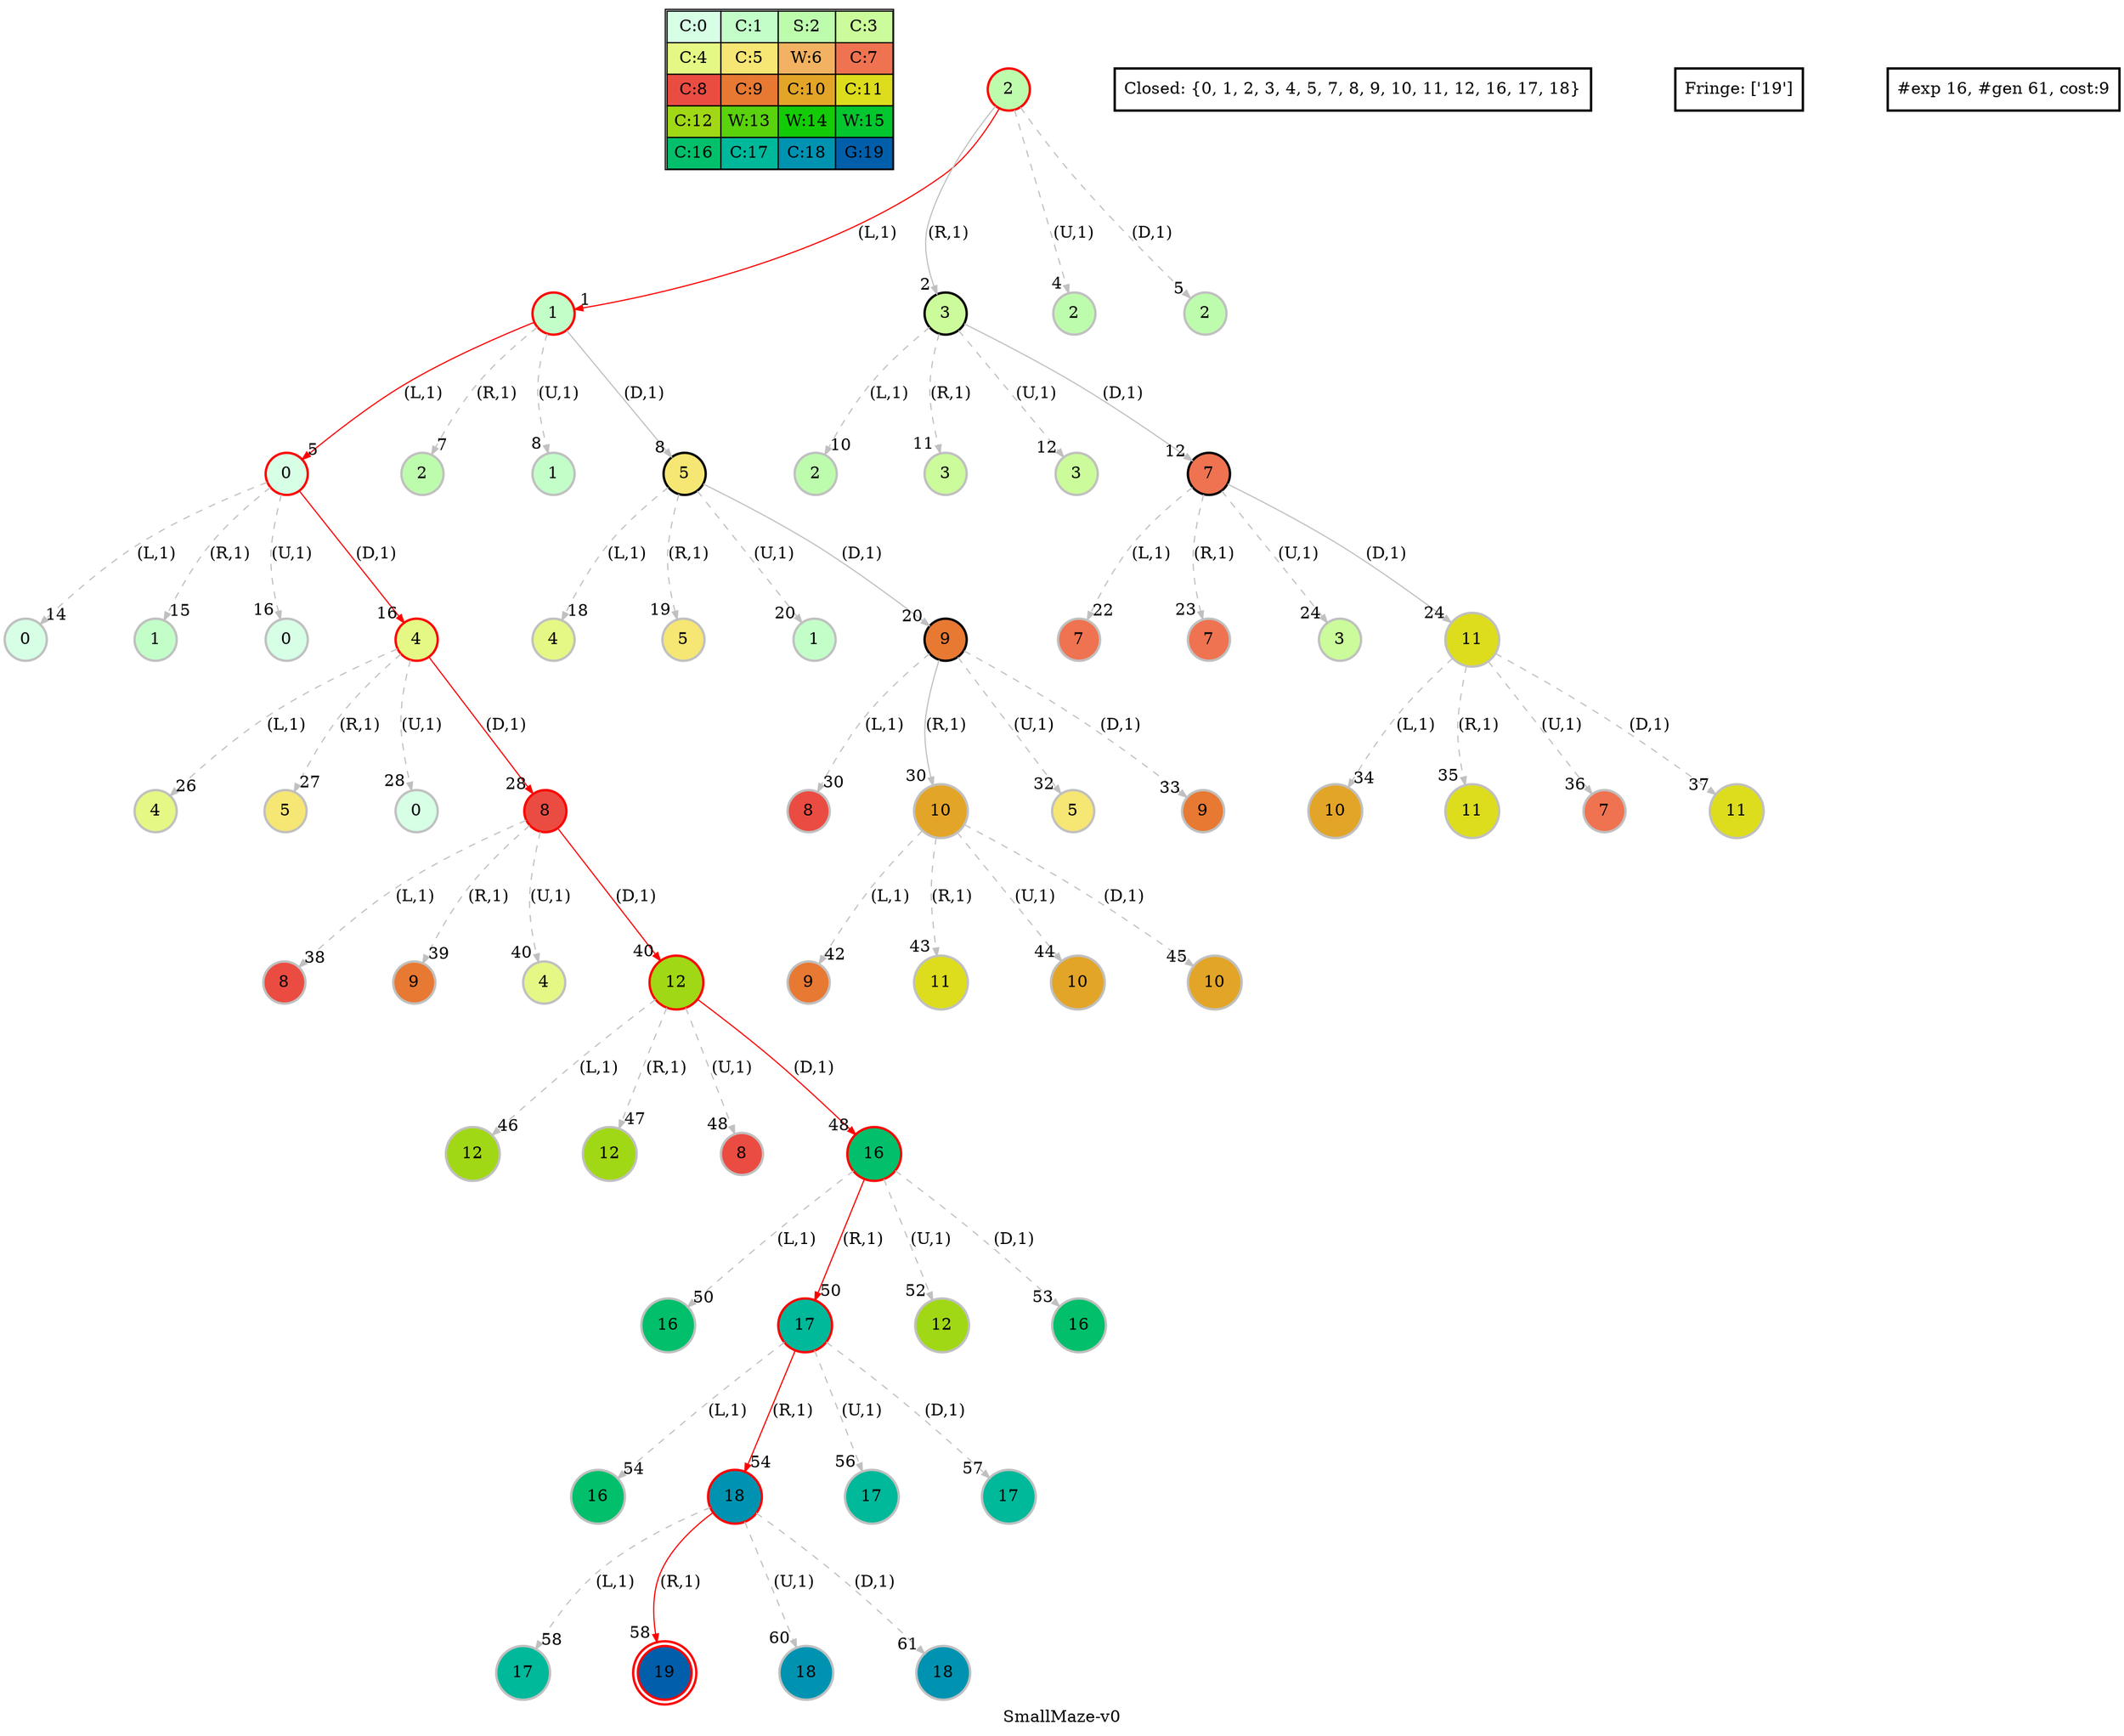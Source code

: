 digraph SmallMaze { label="SmallMaze-v0" nodesep=1 ranksep="1.2" node [shape=circle penwidth=2] edge [arrowsize=0.7] 
subgraph MAP {label=Map;map [shape=plaintext label=<<table border="1" cellpadding="5" cellspacing="0" cellborder="1"><tr><td bgcolor="0.39803922 0.15947579 0.99679532 1.        ">C:0</td><td bgcolor="0.35098039 0.23194764 0.99315867 1.        ">C:1</td><td bgcolor="0.29607843 0.31486959 0.98720184 1.        ">S:2</td><td bgcolor="0.24901961 0.38410575 0.98063477 1.        ">C:3</td></tr><tr><td bgcolor="0.19411765 0.46220388 0.97128103 1.        ">C:4</td><td bgcolor="0.14705882 0.52643216 0.96182564 1.        ">C:5</td><td bgcolor="0.09215686 0.59770746 0.94913494 1.        ">W:6</td><td bgcolor="0.0372549  0.66454018 0.93467977 1.        ">C:7</td></tr><tr><td bgcolor="0.00980392 0.71791192 0.92090552 1.        ">C:8</td><td bgcolor="0.06470588 0.77520398 0.9032472  1.        ">C:9</td><td bgcolor="0.11176471 0.81974048 0.88677369 1.        ">C:10</td><td bgcolor="0.16666667 0.8660254  0.8660254  1.        ">C:11</td></tr><tr><td bgcolor="0.21372549 0.9005867  0.84695821 1.        ">C:12</td><td bgcolor="0.26862745 0.93467977 0.82325295 1.        ">W:13</td><td bgcolor="0.32352941 0.96182564 0.79801723 1.        ">W:14</td><td bgcolor="0.37058824 0.97940977 0.77520398 1.        ">W:15</td></tr><tr><td bgcolor="0.4254902  0.99315867 0.74725253 1.        ">C:16</td><td bgcolor="0.47254902 0.99907048 0.72218645 1.        ">C:17</td><td bgcolor="0.52745098 0.99907048 0.69169844 1.        ">C:18</td><td bgcolor="0.5745098  0.99315867 0.66454018 1.        ">G:19</td></tr></table>>]} 
"0_2" [label=2 style=filled color=grey fillcolor="0.29607843 0.31486959 0.98720184 1.        " ];  
"0_2" [label=2 style=filled color=black color=red fillcolor="0.29607843 0.31486959 0.98720184 1.        " ];  "0_2.1-0" [label=1 style=filled color=grey color=red fillcolor="0.35098039 0.23194764 0.99315867 1.        " ];   "0_2" -> "0_2.1-0" [label="(L,1)" headlabel=" 1 " style="" color=grey color=red ]; "0_c" [label="Closed: {2}" shape=box]; "0_fr" [label="Fringe: []" shape=box];
"0_2.3-1" [label=3 style=filled color=grey fillcolor="0.24901961 0.38410575 0.98063477 1.        " ];   "0_2" -> "0_2.3-1" [label="(R,1)" headlabel=" 2 " style="" color=grey ]; "0_c" [label="Closed: {2}" shape=box]; "0_fr" [label="Fringe: ['1']" shape=box];
"0_2.2-2" [label=2 style=filled color=grey fillcolor="0.29607843 0.31486959 0.98720184 1.        " ];   "0_2" -> "0_2.2-2" [label="(U,1)" headlabel=" 4 " style="dashed" color=grey ]; "0_c" [label="Closed: {2}" shape=box]; "0_fr" [label="Fringe: ['1', '3']" shape=box];
"0_2.2-3" [label=2 style=filled color=grey fillcolor="0.29607843 0.31486959 0.98720184 1.        " ];   "0_2" -> "0_2.2-3" [label="(D,1)" headlabel=" 5 " style="dashed" color=grey ]; "0_c" [label="Closed: {2}" shape=box]; "0_fr" [label="Fringe: ['1', '3']" shape=box];
"0_2.1-0" [label=1 style=filled color=black color=red fillcolor="0.35098039 0.23194764 0.99315867 1.        " ];  "0_2.1.0-0" [label=0 style=filled color=grey color=red fillcolor="0.39803922 0.15947579 0.99679532 1.        " ];   "0_2.1-0" -> "0_2.1.0-0" [label="(L,1)" headlabel=" 5 " style="" color=grey color=red ]; "0_c" [label="Closed: {1, 2}" shape=box]; "0_fr" [label="Fringe: ['3']" shape=box];
"0_2.1.2-1" [label=2 style=filled color=grey fillcolor="0.29607843 0.31486959 0.98720184 1.        " ];   "0_2.1-0" -> "0_2.1.2-1" [label="(R,1)" headlabel=" 7 " style="dashed" color=grey ]; "0_c" [label="Closed: {1, 2}" shape=box]; "0_fr" [label="Fringe: ['3', '0']" shape=box];
"0_2.1.1-2" [label=1 style=filled color=grey fillcolor="0.35098039 0.23194764 0.99315867 1.        " ];   "0_2.1-0" -> "0_2.1.1-2" [label="(U,1)" headlabel=" 8 " style="dashed" color=grey ]; "0_c" [label="Closed: {1, 2}" shape=box]; "0_fr" [label="Fringe: ['3', '0']" shape=box];
"0_2.1.5-3" [label=5 style=filled color=grey fillcolor="0.14705882 0.52643216 0.96182564 1.        " ];   "0_2.1-0" -> "0_2.1.5-3" [label="(D,1)" headlabel=" 8 " style="" color=grey ]; "0_c" [label="Closed: {1, 2}" shape=box]; "0_fr" [label="Fringe: ['3', '0']" shape=box];
"0_2.3.2-0" [label=2 style=filled color=grey fillcolor="0.29607843 0.31486959 0.98720184 1.        " ];   "0_2.3-1" -> "0_2.3.2-0" [label="(L,1)" headlabel=" 10 " style="dashed" color=grey ]; "0_c" [label="Closed: {1, 2, 3}" shape=box]; "0_fr" [label="Fringe: ['0', '5']" shape=box];
"0_2.3.3-1" [label=3 style=filled color=grey fillcolor="0.24901961 0.38410575 0.98063477 1.        " ];   "0_2.3-1" -> "0_2.3.3-1" [label="(R,1)" headlabel=" 11 " style="dashed" color=grey ]; "0_c" [label="Closed: {1, 2, 3}" shape=box]; "0_fr" [label="Fringe: ['0', '5']" shape=box];
"0_2.3.3-2" [label=3 style=filled color=grey fillcolor="0.24901961 0.38410575 0.98063477 1.        " ];   "0_2.3-1" -> "0_2.3.3-2" [label="(U,1)" headlabel=" 12 " style="dashed" color=grey ]; "0_c" [label="Closed: {1, 2, 3}" shape=box]; "0_fr" [label="Fringe: ['0', '5']" shape=box];
"0_2.3-1" [label=3 style=filled color=black fillcolor="0.24901961 0.38410575 0.98063477 1.        " ];  "0_2.3.7-3" [label=7 style=filled color=grey fillcolor="0.0372549  0.66454018 0.93467977 1.        " ];   "0_2.3-1" -> "0_2.3.7-3" [label="(D,1)" headlabel=" 12 " style="" color=grey ]; "0_c" [label="Closed: {1, 2, 3}" shape=box]; "0_fr" [label="Fringe: ['0', '5']" shape=box];
"0_2.1.0.0-0" [label=0 style=filled color=grey fillcolor="0.39803922 0.15947579 0.99679532 1.        " ];   "0_2.1.0-0" -> "0_2.1.0.0-0" [label="(L,1)" headlabel=" 14 " style="dashed" color=grey ]; "0_c" [label="Closed: {0, 1, 2, 3}" shape=box]; "0_fr" [label="Fringe: ['5', '7']" shape=box];
"0_2.1.0.1-1" [label=1 style=filled color=grey fillcolor="0.35098039 0.23194764 0.99315867 1.        " ];   "0_2.1.0-0" -> "0_2.1.0.1-1" [label="(R,1)" headlabel=" 15 " style="dashed" color=grey ]; "0_c" [label="Closed: {0, 1, 2, 3}" shape=box]; "0_fr" [label="Fringe: ['5', '7']" shape=box];
"0_2.1.0.0-2" [label=0 style=filled color=grey fillcolor="0.39803922 0.15947579 0.99679532 1.        " ];   "0_2.1.0-0" -> "0_2.1.0.0-2" [label="(U,1)" headlabel=" 16 " style="dashed" color=grey ]; "0_c" [label="Closed: {0, 1, 2, 3}" shape=box]; "0_fr" [label="Fringe: ['5', '7']" shape=box];
"0_2.1.0-0" [label=0 style=filled color=black color=red fillcolor="0.39803922 0.15947579 0.99679532 1.        " ];  "0_2.1.0.4-3" [label=4 style=filled color=grey color=red fillcolor="0.19411765 0.46220388 0.97128103 1.        " ];   "0_2.1.0-0" -> "0_2.1.0.4-3" [label="(D,1)" headlabel=" 16 " style="" color=grey color=red ]; "0_c" [label="Closed: {0, 1, 2, 3}" shape=box]; "0_fr" [label="Fringe: ['5', '7']" shape=box];
"0_2.1.5.4-0" [label=4 style=filled color=grey fillcolor="0.19411765 0.46220388 0.97128103 1.        " ];   "0_2.1.5-3" -> "0_2.1.5.4-0" [label="(L,1)" headlabel=" 18 " style="dashed" color=grey ]; "0_c" [label="Closed: {0, 1, 2, 3, 5}" shape=box]; "0_fr" [label="Fringe: ['7', '4']" shape=box];
"0_2.1.5.5-1" [label=5 style=filled color=grey fillcolor="0.14705882 0.52643216 0.96182564 1.        " ];   "0_2.1.5-3" -> "0_2.1.5.5-1" [label="(R,1)" headlabel=" 19 " style="dashed" color=grey ]; "0_c" [label="Closed: {0, 1, 2, 3, 5}" shape=box]; "0_fr" [label="Fringe: ['7', '4']" shape=box];
"0_2.1.5.1-2" [label=1 style=filled color=grey fillcolor="0.35098039 0.23194764 0.99315867 1.        " ];   "0_2.1.5-3" -> "0_2.1.5.1-2" [label="(U,1)" headlabel=" 20 " style="dashed" color=grey ]; "0_c" [label="Closed: {0, 1, 2, 3, 5}" shape=box]; "0_fr" [label="Fringe: ['7', '4']" shape=box];
"0_2.1.5-3" [label=5 style=filled color=black fillcolor="0.14705882 0.52643216 0.96182564 1.        " ];  "0_2.1.5.9-3" [label=9 style=filled color=grey fillcolor="0.06470588 0.77520398 0.9032472  1.        " ];   "0_2.1.5-3" -> "0_2.1.5.9-3" [label="(D,1)" headlabel=" 20 " style="" color=grey ]; "0_c" [label="Closed: {0, 1, 2, 3, 5}" shape=box]; "0_fr" [label="Fringe: ['7', '4']" shape=box];
"0_2.3.7.7-0" [label=7 style=filled color=grey fillcolor="0.0372549  0.66454018 0.93467977 1.        " ];   "0_2.3.7-3" -> "0_2.3.7.7-0" [label="(L,1)" headlabel=" 22 " style="dashed" color=grey ]; "0_c" [label="Closed: {0, 1, 2, 3, 5, 7}" shape=box]; "0_fr" [label="Fringe: ['4', '9']" shape=box];
"0_2.3.7.7-1" [label=7 style=filled color=grey fillcolor="0.0372549  0.66454018 0.93467977 1.        " ];   "0_2.3.7-3" -> "0_2.3.7.7-1" [label="(R,1)" headlabel=" 23 " style="dashed" color=grey ]; "0_c" [label="Closed: {0, 1, 2, 3, 5, 7}" shape=box]; "0_fr" [label="Fringe: ['4', '9']" shape=box];
"0_2.3.7.3-2" [label=3 style=filled color=grey fillcolor="0.24901961 0.38410575 0.98063477 1.        " ];   "0_2.3.7-3" -> "0_2.3.7.3-2" [label="(U,1)" headlabel=" 24 " style="dashed" color=grey ]; "0_c" [label="Closed: {0, 1, 2, 3, 5, 7}" shape=box]; "0_fr" [label="Fringe: ['4', '9']" shape=box];
"0_2.3.7-3" [label=7 style=filled color=black fillcolor="0.0372549  0.66454018 0.93467977 1.        " ];  "0_2.3.7.11-3" [label=11 style=filled color=grey fillcolor="0.16666667 0.8660254  0.8660254  1.        " ];   "0_2.3.7-3" -> "0_2.3.7.11-3" [label="(D,1)" headlabel=" 24 " style="" color=grey ]; "0_c" [label="Closed: {0, 1, 2, 3, 5, 7}" shape=box]; "0_fr" [label="Fringe: ['4', '9']" shape=box];
"0_2.1.0.4.4-0" [label=4 style=filled color=grey fillcolor="0.19411765 0.46220388 0.97128103 1.        " ];   "0_2.1.0.4-3" -> "0_2.1.0.4.4-0" [label="(L,1)" headlabel=" 26 " style="dashed" color=grey ]; "0_c" [label="Closed: {0, 1, 2, 3, 4, 5, 7}" shape=box]; "0_fr" [label="Fringe: ['9', '11']" shape=box];
"0_2.1.0.4.5-1" [label=5 style=filled color=grey fillcolor="0.14705882 0.52643216 0.96182564 1.        " ];   "0_2.1.0.4-3" -> "0_2.1.0.4.5-1" [label="(R,1)" headlabel=" 27 " style="dashed" color=grey ]; "0_c" [label="Closed: {0, 1, 2, 3, 4, 5, 7}" shape=box]; "0_fr" [label="Fringe: ['9', '11']" shape=box];
"0_2.1.0.4.0-2" [label=0 style=filled color=grey fillcolor="0.39803922 0.15947579 0.99679532 1.        " ];   "0_2.1.0.4-3" -> "0_2.1.0.4.0-2" [label="(U,1)" headlabel=" 28 " style="dashed" color=grey ]; "0_c" [label="Closed: {0, 1, 2, 3, 4, 5, 7}" shape=box]; "0_fr" [label="Fringe: ['9', '11']" shape=box];
"0_2.1.0.4-3" [label=4 style=filled color=black color=red fillcolor="0.19411765 0.46220388 0.97128103 1.        " ];  "0_2.1.0.4.8-3" [label=8 style=filled color=grey color=red fillcolor="0.00980392 0.71791192 0.92090552 1.        " ];   "0_2.1.0.4-3" -> "0_2.1.0.4.8-3" [label="(D,1)" headlabel=" 28 " style="" color=grey color=red ]; "0_c" [label="Closed: {0, 1, 2, 3, 4, 5, 7}" shape=box]; "0_fr" [label="Fringe: ['9', '11']" shape=box];
"0_2.1.5.9.8-0" [label=8 style=filled color=grey fillcolor="0.00980392 0.71791192 0.92090552 1.        " ];   "0_2.1.5.9-3" -> "0_2.1.5.9.8-0" [label="(L,1)" headlabel=" 30 " style="dashed" color=grey ]; "0_c" [label="Closed: {0, 1, 2, 3, 4, 5, 7, 9}" shape=box]; "0_fr" [label="Fringe: ['11', '8']" shape=box];
"0_2.1.5.9-3" [label=9 style=filled color=black fillcolor="0.06470588 0.77520398 0.9032472  1.        " ];  "0_2.1.5.9.10-1" [label=10 style=filled color=grey fillcolor="0.11176471 0.81974048 0.88677369 1.        " ];   "0_2.1.5.9-3" -> "0_2.1.5.9.10-1" [label="(R,1)" headlabel=" 30 " style="" color=grey ]; "0_c" [label="Closed: {0, 1, 2, 3, 4, 5, 7, 9}" shape=box]; "0_fr" [label="Fringe: ['11', '8']" shape=box];
"0_2.1.5.9.5-2" [label=5 style=filled color=grey fillcolor="0.14705882 0.52643216 0.96182564 1.        " ];   "0_2.1.5.9-3" -> "0_2.1.5.9.5-2" [label="(U,1)" headlabel=" 32 " style="dashed" color=grey ]; "0_c" [label="Closed: {0, 1, 2, 3, 4, 5, 7, 9}" shape=box]; "0_fr" [label="Fringe: ['11', '8', '10']" shape=box];
"0_2.1.5.9.9-3" [label=9 style=filled color=grey fillcolor="0.06470588 0.77520398 0.9032472  1.        " ];   "0_2.1.5.9-3" -> "0_2.1.5.9.9-3" [label="(D,1)" headlabel=" 33 " style="dashed" color=grey ]; "0_c" [label="Closed: {0, 1, 2, 3, 4, 5, 7, 9}" shape=box]; "0_fr" [label="Fringe: ['11', '8', '10']" shape=box];
"0_2.3.7.11.10-0" [label=10 style=filled color=grey fillcolor="0.11176471 0.81974048 0.88677369 1.        " ];   "0_2.3.7.11-3" -> "0_2.3.7.11.10-0" [label="(L,1)" headlabel=" 34 " style="dashed" color=grey ]; "0_c" [label="Closed: {0, 1, 2, 3, 4, 5, 7, 9, 11}" shape=box]; "0_fr" [label="Fringe: ['8', '10']" shape=box];
"0_2.3.7.11.11-1" [label=11 style=filled color=grey fillcolor="0.16666667 0.8660254  0.8660254  1.        " ];   "0_2.3.7.11-3" -> "0_2.3.7.11.11-1" [label="(R,1)" headlabel=" 35 " style="dashed" color=grey ]; "0_c" [label="Closed: {0, 1, 2, 3, 4, 5, 7, 9, 11}" shape=box]; "0_fr" [label="Fringe: ['8', '10']" shape=box];
"0_2.3.7.11.7-2" [label=7 style=filled color=grey fillcolor="0.0372549  0.66454018 0.93467977 1.        " ];   "0_2.3.7.11-3" -> "0_2.3.7.11.7-2" [label="(U,1)" headlabel=" 36 " style="dashed" color=grey ]; "0_c" [label="Closed: {0, 1, 2, 3, 4, 5, 7, 9, 11}" shape=box]; "0_fr" [label="Fringe: ['8', '10']" shape=box];
"0_2.3.7.11.11-3" [label=11 style=filled color=grey fillcolor="0.16666667 0.8660254  0.8660254  1.        " ];   "0_2.3.7.11-3" -> "0_2.3.7.11.11-3" [label="(D,1)" headlabel=" 37 " style="dashed" color=grey ]; "0_c" [label="Closed: {0, 1, 2, 3, 4, 5, 7, 9, 11}" shape=box]; "0_fr" [label="Fringe: ['8', '10']" shape=box];
"0_2.1.0.4.8.8-0" [label=8 style=filled color=grey fillcolor="0.00980392 0.71791192 0.92090552 1.        " ];   "0_2.1.0.4.8-3" -> "0_2.1.0.4.8.8-0" [label="(L,1)" headlabel=" 38 " style="dashed" color=grey ]; "0_c" [label="Closed: {0, 1, 2, 3, 4, 5, 7, 8, 9, 11}" shape=box]; "0_fr" [label="Fringe: ['10']" shape=box];
"0_2.1.0.4.8.9-1" [label=9 style=filled color=grey fillcolor="0.06470588 0.77520398 0.9032472  1.        " ];   "0_2.1.0.4.8-3" -> "0_2.1.0.4.8.9-1" [label="(R,1)" headlabel=" 39 " style="dashed" color=grey ]; "0_c" [label="Closed: {0, 1, 2, 3, 4, 5, 7, 8, 9, 11}" shape=box]; "0_fr" [label="Fringe: ['10']" shape=box];
"0_2.1.0.4.8.4-2" [label=4 style=filled color=grey fillcolor="0.19411765 0.46220388 0.97128103 1.        " ];   "0_2.1.0.4.8-3" -> "0_2.1.0.4.8.4-2" [label="(U,1)" headlabel=" 40 " style="dashed" color=grey ]; "0_c" [label="Closed: {0, 1, 2, 3, 4, 5, 7, 8, 9, 11}" shape=box]; "0_fr" [label="Fringe: ['10']" shape=box];
"0_2.1.0.4.8-3" [label=8 style=filled color=black color=red fillcolor="0.00980392 0.71791192 0.92090552 1.        " ];  "0_2.1.0.4.8.12-3" [label=12 style=filled color=grey color=red fillcolor="0.21372549 0.9005867  0.84695821 1.        " ];   "0_2.1.0.4.8-3" -> "0_2.1.0.4.8.12-3" [label="(D,1)" headlabel=" 40 " style="" color=grey color=red ]; "0_c" [label="Closed: {0, 1, 2, 3, 4, 5, 7, 8, 9, 11}" shape=box]; "0_fr" [label="Fringe: ['10']" shape=box];
"0_2.1.5.9.10.9-0" [label=9 style=filled color=grey fillcolor="0.06470588 0.77520398 0.9032472  1.        " ];   "0_2.1.5.9.10-1" -> "0_2.1.5.9.10.9-0" [label="(L,1)" headlabel=" 42 " style="dashed" color=grey ]; "0_c" [label="Closed: {0, 1, 2, 3, 4, 5, 7, 8, 9, 10, 11}" shape=box]; "0_fr" [label="Fringe: ['12']" shape=box];
"0_2.1.5.9.10.11-1" [label=11 style=filled color=grey fillcolor="0.16666667 0.8660254  0.8660254  1.        " ];   "0_2.1.5.9.10-1" -> "0_2.1.5.9.10.11-1" [label="(R,1)" headlabel=" 43 " style="dashed" color=grey ]; "0_c" [label="Closed: {0, 1, 2, 3, 4, 5, 7, 8, 9, 10, 11}" shape=box]; "0_fr" [label="Fringe: ['12']" shape=box];
"0_2.1.5.9.10.10-2" [label=10 style=filled color=grey fillcolor="0.11176471 0.81974048 0.88677369 1.        " ];   "0_2.1.5.9.10-1" -> "0_2.1.5.9.10.10-2" [label="(U,1)" headlabel=" 44 " style="dashed" color=grey ]; "0_c" [label="Closed: {0, 1, 2, 3, 4, 5, 7, 8, 9, 10, 11}" shape=box]; "0_fr" [label="Fringe: ['12']" shape=box];
"0_2.1.5.9.10.10-3" [label=10 style=filled color=grey fillcolor="0.11176471 0.81974048 0.88677369 1.        " ];   "0_2.1.5.9.10-1" -> "0_2.1.5.9.10.10-3" [label="(D,1)" headlabel=" 45 " style="dashed" color=grey ]; "0_c" [label="Closed: {0, 1, 2, 3, 4, 5, 7, 8, 9, 10, 11}" shape=box]; "0_fr" [label="Fringe: ['12']" shape=box];
"0_2.1.0.4.8.12.12-0" [label=12 style=filled color=grey fillcolor="0.21372549 0.9005867  0.84695821 1.        " ];   "0_2.1.0.4.8.12-3" -> "0_2.1.0.4.8.12.12-0" [label="(L,1)" headlabel=" 46 " style="dashed" color=grey ]; "0_c" [label="Closed: {0, 1, 2, 3, 4, 5, 7, 8, 9, 10, 11, 12}" shape=box]; "0_fr" [label="Fringe: []" shape=box];
"0_2.1.0.4.8.12.12-1" [label=12 style=filled color=grey fillcolor="0.21372549 0.9005867  0.84695821 1.        " ];   "0_2.1.0.4.8.12-3" -> "0_2.1.0.4.8.12.12-1" [label="(R,1)" headlabel=" 47 " style="dashed" color=grey ]; "0_c" [label="Closed: {0, 1, 2, 3, 4, 5, 7, 8, 9, 10, 11, 12}" shape=box]; "0_fr" [label="Fringe: []" shape=box];
"0_2.1.0.4.8.12.8-2" [label=8 style=filled color=grey fillcolor="0.00980392 0.71791192 0.92090552 1.        " ];   "0_2.1.0.4.8.12-3" -> "0_2.1.0.4.8.12.8-2" [label="(U,1)" headlabel=" 48 " style="dashed" color=grey ]; "0_c" [label="Closed: {0, 1, 2, 3, 4, 5, 7, 8, 9, 10, 11, 12}" shape=box]; "0_fr" [label="Fringe: []" shape=box];
"0_2.1.0.4.8.12-3" [label=12 style=filled color=black color=red fillcolor="0.21372549 0.9005867  0.84695821 1.        " ];  "0_2.1.0.4.8.12.16-3" [label=16 style=filled color=grey color=red fillcolor="0.4254902  0.99315867 0.74725253 1.        " ];   "0_2.1.0.4.8.12-3" -> "0_2.1.0.4.8.12.16-3" [label="(D,1)" headlabel=" 48 " style="" color=grey color=red ]; "0_c" [label="Closed: {0, 1, 2, 3, 4, 5, 7, 8, 9, 10, 11, 12}" shape=box]; "0_fr" [label="Fringe: []" shape=box];
"0_2.1.0.4.8.12.16.16-0" [label=16 style=filled color=grey fillcolor="0.4254902  0.99315867 0.74725253 1.        " ];   "0_2.1.0.4.8.12.16-3" -> "0_2.1.0.4.8.12.16.16-0" [label="(L,1)" headlabel=" 50 " style="dashed" color=grey ]; "0_c" [label="Closed: {0, 1, 2, 3, 4, 5, 7, 8, 9, 10, 11, 12, 16}" shape=box]; "0_fr" [label="Fringe: []" shape=box];
"0_2.1.0.4.8.12.16-3" [label=16 style=filled color=black color=red fillcolor="0.4254902  0.99315867 0.74725253 1.        " ];  "0_2.1.0.4.8.12.16.17-1" [label=17 style=filled color=grey color=red fillcolor="0.47254902 0.99907048 0.72218645 1.        " ];   "0_2.1.0.4.8.12.16-3" -> "0_2.1.0.4.8.12.16.17-1" [label="(R,1)" headlabel=" 50 " style="" color=grey color=red ]; "0_c" [label="Closed: {0, 1, 2, 3, 4, 5, 7, 8, 9, 10, 11, 12, 16}" shape=box]; "0_fr" [label="Fringe: []" shape=box];
"0_2.1.0.4.8.12.16.12-2" [label=12 style=filled color=grey fillcolor="0.21372549 0.9005867  0.84695821 1.        " ];   "0_2.1.0.4.8.12.16-3" -> "0_2.1.0.4.8.12.16.12-2" [label="(U,1)" headlabel=" 52 " style="dashed" color=grey ]; "0_c" [label="Closed: {0, 1, 2, 3, 4, 5, 7, 8, 9, 10, 11, 12, 16}" shape=box]; "0_fr" [label="Fringe: ['17']" shape=box];
"0_2.1.0.4.8.12.16.16-3" [label=16 style=filled color=grey fillcolor="0.4254902  0.99315867 0.74725253 1.        " ];   "0_2.1.0.4.8.12.16-3" -> "0_2.1.0.4.8.12.16.16-3" [label="(D,1)" headlabel=" 53 " style="dashed" color=grey ]; "0_c" [label="Closed: {0, 1, 2, 3, 4, 5, 7, 8, 9, 10, 11, 12, 16}" shape=box]; "0_fr" [label="Fringe: ['17']" shape=box];
"0_2.1.0.4.8.12.16.17.16-0" [label=16 style=filled color=grey fillcolor="0.4254902  0.99315867 0.74725253 1.        " ];   "0_2.1.0.4.8.12.16.17-1" -> "0_2.1.0.4.8.12.16.17.16-0" [label="(L,1)" headlabel=" 54 " style="dashed" color=grey ]; "0_c" [label="Closed: {0, 1, 2, 3, 4, 5, 7, 8, 9, 10, 11, 12, 16, 17}" shape=box]; "0_fr" [label="Fringe: []" shape=box];
"0_2.1.0.4.8.12.16.17-1" [label=17 style=filled color=black color=red fillcolor="0.47254902 0.99907048 0.72218645 1.        " ];  "0_2.1.0.4.8.12.16.17.18-1" [label=18 style=filled color=grey color=red fillcolor="0.52745098 0.99907048 0.69169844 1.        " ];   "0_2.1.0.4.8.12.16.17-1" -> "0_2.1.0.4.8.12.16.17.18-1" [label="(R,1)" headlabel=" 54 " style="" color=grey color=red ]; "0_c" [label="Closed: {0, 1, 2, 3, 4, 5, 7, 8, 9, 10, 11, 12, 16, 17}" shape=box]; "0_fr" [label="Fringe: []" shape=box];
"0_2.1.0.4.8.12.16.17.17-2" [label=17 style=filled color=grey fillcolor="0.47254902 0.99907048 0.72218645 1.        " ];   "0_2.1.0.4.8.12.16.17-1" -> "0_2.1.0.4.8.12.16.17.17-2" [label="(U,1)" headlabel=" 56 " style="dashed" color=grey ]; "0_c" [label="Closed: {0, 1, 2, 3, 4, 5, 7, 8, 9, 10, 11, 12, 16, 17}" shape=box]; "0_fr" [label="Fringe: ['18']" shape=box];
"0_2.1.0.4.8.12.16.17.17-3" [label=17 style=filled color=grey fillcolor="0.47254902 0.99907048 0.72218645 1.        " ];   "0_2.1.0.4.8.12.16.17-1" -> "0_2.1.0.4.8.12.16.17.17-3" [label="(D,1)" headlabel=" 57 " style="dashed" color=grey ]; "0_c" [label="Closed: {0, 1, 2, 3, 4, 5, 7, 8, 9, 10, 11, 12, 16, 17}" shape=box]; "0_fr" [label="Fringe: ['18']" shape=box];
"0_2.1.0.4.8.12.16.17.18.17-0" [label=17 style=filled color=grey fillcolor="0.47254902 0.99907048 0.72218645 1.        " ];   "0_2.1.0.4.8.12.16.17.18-1" -> "0_2.1.0.4.8.12.16.17.18.17-0" [label="(L,1)" headlabel=" 58 " style="dashed" color=grey ]; "0_c" [label="Closed: {0, 1, 2, 3, 4, 5, 7, 8, 9, 10, 11, 12, 16, 17, 18}" shape=box]; "0_fr" [label="Fringe: []" shape=box];
"0_2.1.0.4.8.12.16.17.18-1" [label=18 style=filled color=black color=red fillcolor="0.52745098 0.99907048 0.69169844 1.        " ];  "0_2.1.0.4.8.12.16.17.18.19-1" [label=19 style=filled color=black color=red fillcolor="0.5745098  0.99315867 0.66454018 1.        " peripheries=2]; /*GOALSTATE*/  "0_2.1.0.4.8.12.16.17.18-1" -> "0_2.1.0.4.8.12.16.17.18.19-1" [label="(R,1)" headlabel=" 58 " style="" color=grey color=red ]; "0_c" [label="Closed: {0, 1, 2, 3, 4, 5, 7, 8, 9, 10, 11, 12, 16, 17, 18}" shape=box]; "0_fr" [label="Fringe: []" shape=box];
"0_2.1.0.4.8.12.16.17.18.18-2" [label=18 style=filled color=grey fillcolor="0.52745098 0.99907048 0.69169844 1.        " ];   "0_2.1.0.4.8.12.16.17.18-1" -> "0_2.1.0.4.8.12.16.17.18.18-2" [label="(U,1)" headlabel=" 60 " style="dashed" color=grey ]; "0_c" [label="Closed: {0, 1, 2, 3, 4, 5, 7, 8, 9, 10, 11, 12, 16, 17, 18}" shape=box]; "0_fr" [label="Fringe: ['19']" shape=box];
"0_2.1.0.4.8.12.16.17.18.18-3" [label=18 style=filled color=grey fillcolor="0.52745098 0.99907048 0.69169844 1.        " ];   "0_2.1.0.4.8.12.16.17.18-1" -> "0_2.1.0.4.8.12.16.17.18.18-3" [label="(D,1)" headlabel=" 61 " style="dashed" color=grey ]; "0_c" [label="Closed: {0, 1, 2, 3, 4, 5, 7, 8, 9, 10, 11, 12, 16, 17, 18}" shape=box]; "0_fr" [label="Fringe: ['19']" shape=box]
"#exp 16, #gen 61, cost:9" [ shape=box ]; }
